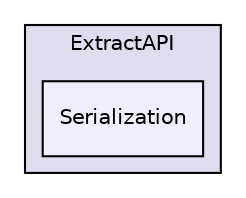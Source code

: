 digraph "include/clang/ExtractAPI/Serialization" {
  bgcolor=transparent;
  compound=true
  node [ fontsize="10", fontname="Helvetica"];
  edge [ labelfontsize="10", labelfontname="Helvetica"];
  subgraph clusterdir_49137a51754185a909c54fb5b4e8b068 {
    graph [ bgcolor="#ddddee", pencolor="black", label="ExtractAPI" fontname="Helvetica", fontsize="10", URL="dir_49137a51754185a909c54fb5b4e8b068.html"]
  dir_e42c9417163f2f7048d37753fa76a575 [shape=box, label="Serialization", style="filled", fillcolor="#eeeeff", pencolor="black", URL="dir_e42c9417163f2f7048d37753fa76a575.html"];
  }
}
